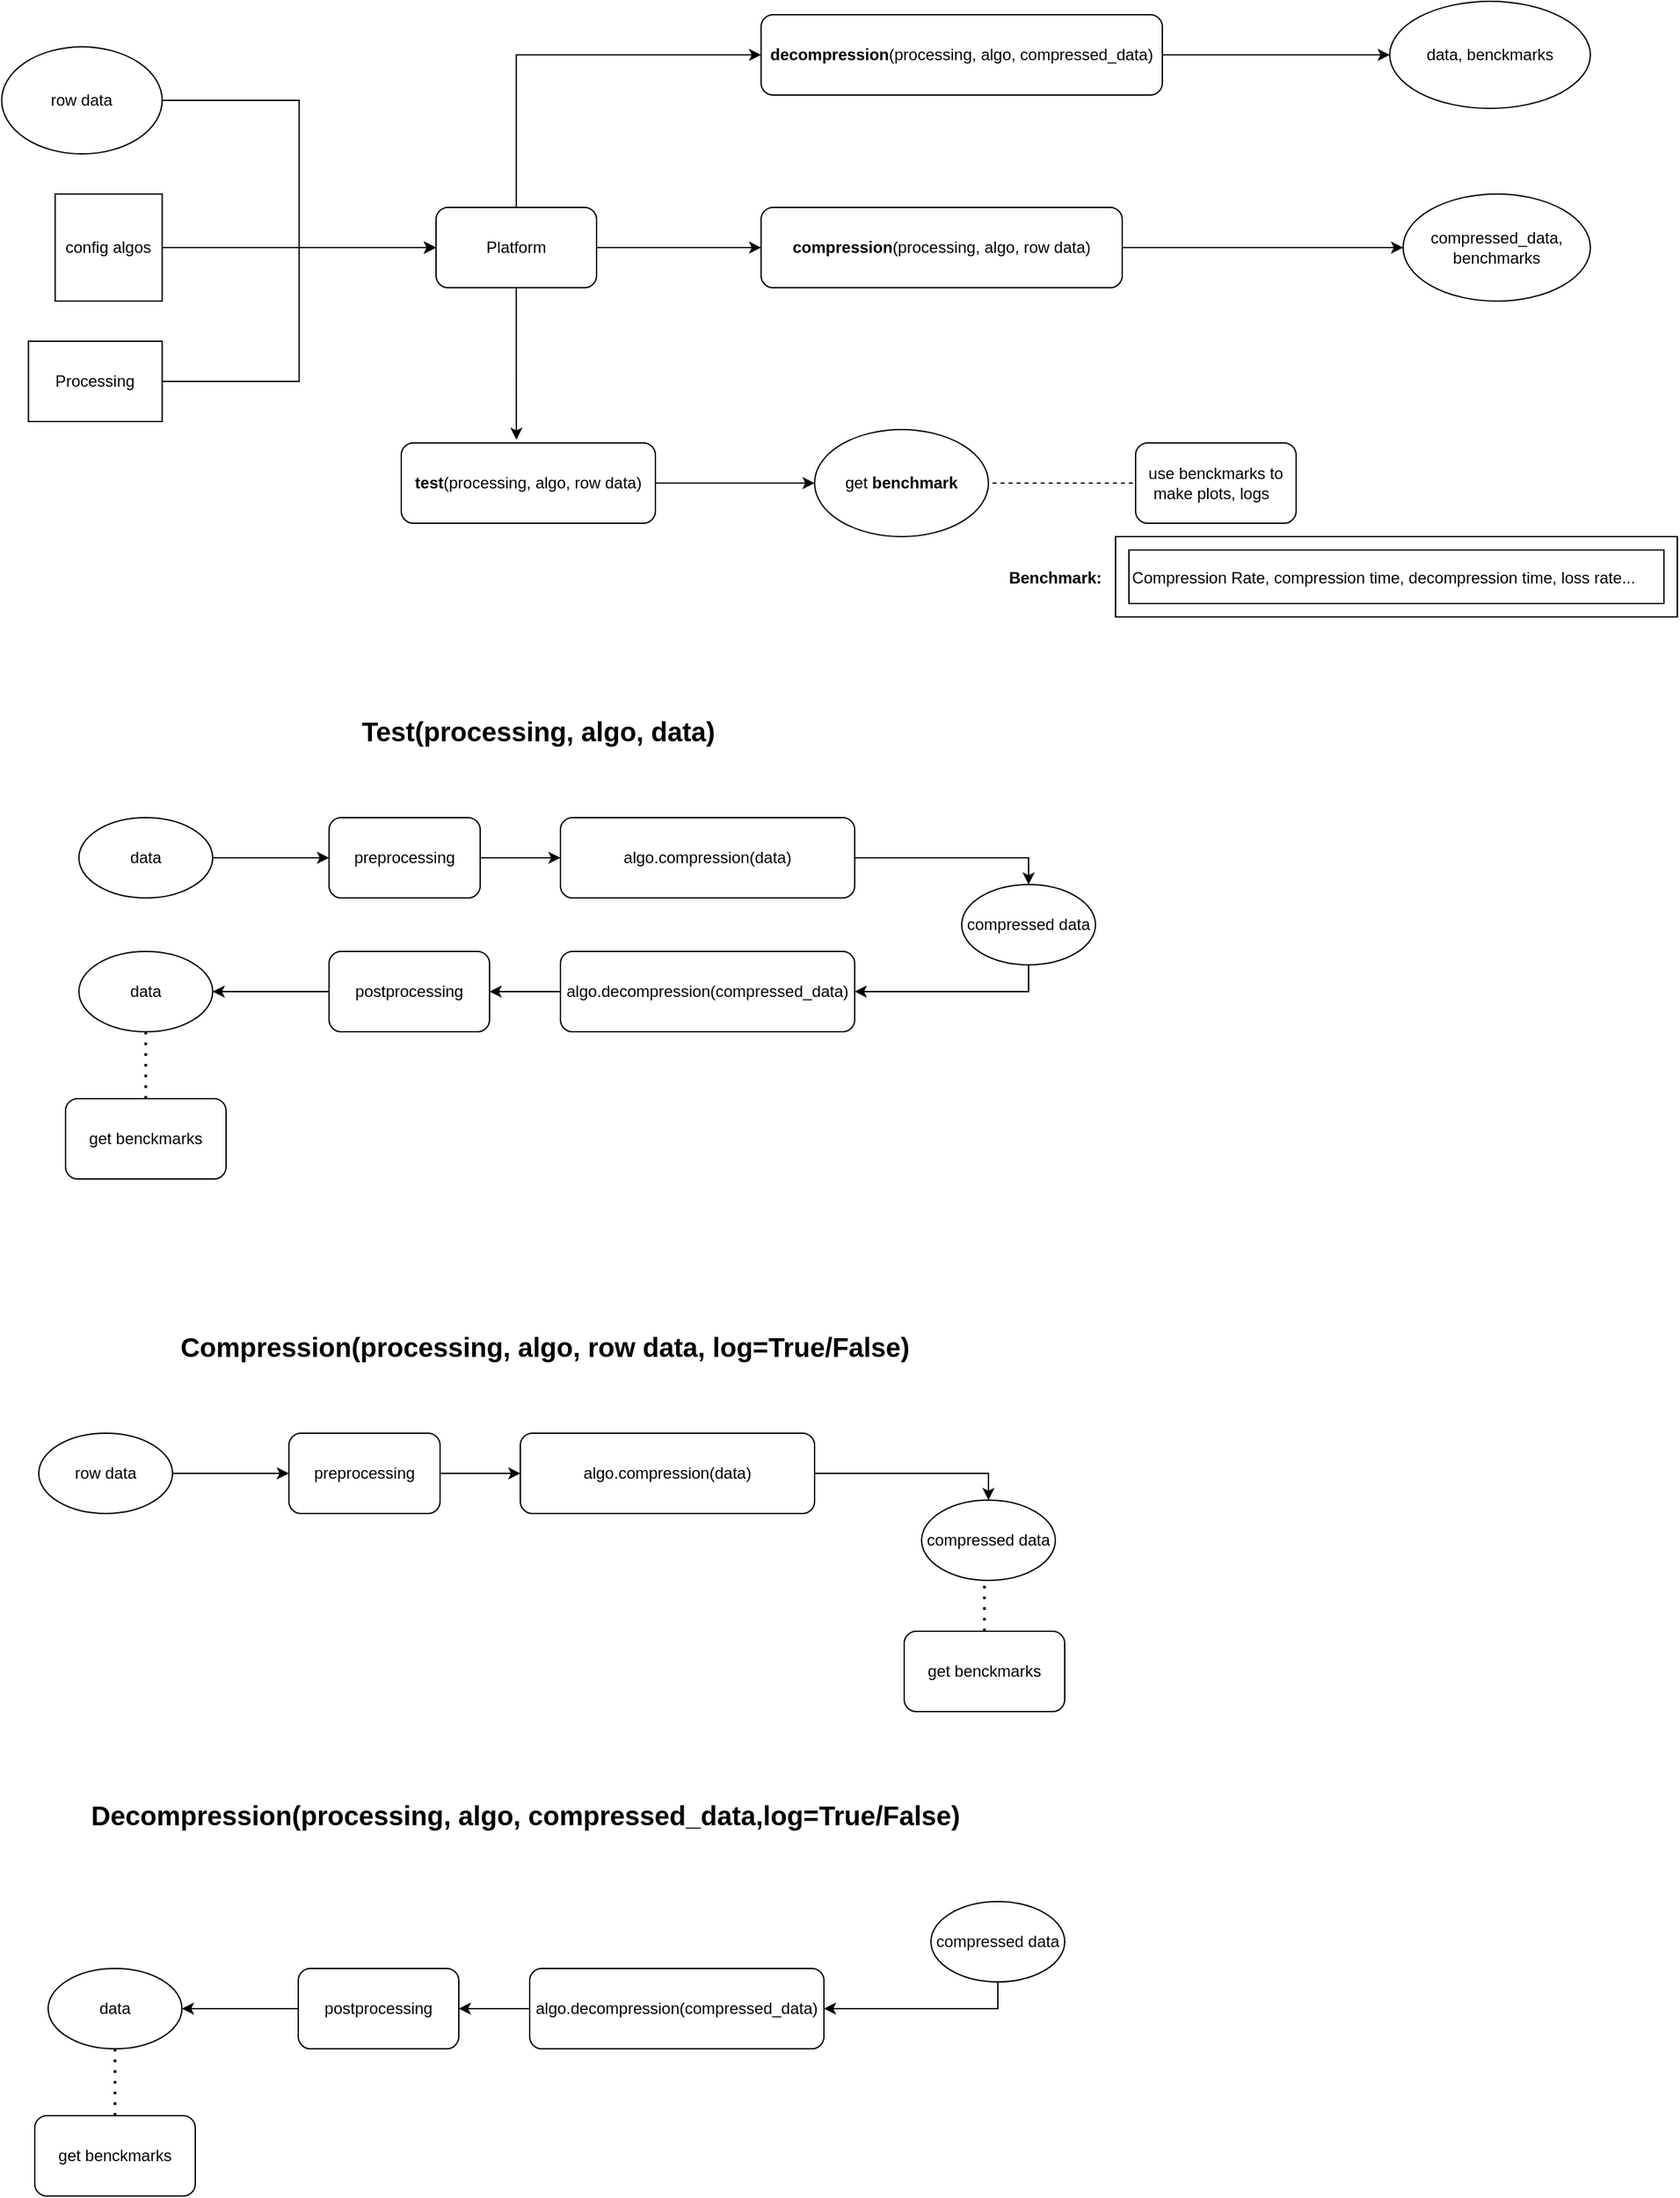 <mxfile version="21.5.2" type="github">
  <diagram id="UDz6CcKp5vvzcTjrNr50" name="Page-1">
    <mxGraphModel dx="1000" dy="1684" grid="1" gridSize="10" guides="1" tooltips="1" connect="1" arrows="1" fold="1" page="1" pageScale="1" pageWidth="827" pageHeight="1169" math="0" shadow="0">
      <root>
        <mxCell id="0" />
        <mxCell id="1" parent="0" />
        <mxCell id="F3K8eyjBg7AJ-sS8ZIL0-3" style="edgeStyle=orthogonalEdgeStyle;rounded=0;orthogonalLoop=1;jettySize=auto;html=1;exitX=0.5;exitY=1;exitDx=0;exitDy=0;entryX=0.453;entryY=-0.04;entryDx=0;entryDy=0;entryPerimeter=0;" parent="1" source="F3K8eyjBg7AJ-sS8ZIL0-1" target="ZPh97H9B8s04hcJ3Fn8W-2" edge="1">
          <mxGeometry relative="1" as="geometry">
            <mxPoint x="417" y="230.0" as="targetPoint" />
          </mxGeometry>
        </mxCell>
        <mxCell id="hTVvLyft6rMGYpKhxL-7-19" value="" style="edgeStyle=orthogonalEdgeStyle;rounded=0;orthogonalLoop=1;jettySize=auto;html=1;" edge="1" parent="1" source="F3K8eyjBg7AJ-sS8ZIL0-1" target="hTVvLyft6rMGYpKhxL-7-18">
          <mxGeometry relative="1" as="geometry" />
        </mxCell>
        <mxCell id="hTVvLyft6rMGYpKhxL-7-21" style="edgeStyle=orthogonalEdgeStyle;rounded=0;orthogonalLoop=1;jettySize=auto;html=1;exitX=0.5;exitY=0;exitDx=0;exitDy=0;entryX=0;entryY=0.5;entryDx=0;entryDy=0;" edge="1" parent="1" source="F3K8eyjBg7AJ-sS8ZIL0-1" target="hTVvLyft6rMGYpKhxL-7-20">
          <mxGeometry relative="1" as="geometry" />
        </mxCell>
        <mxCell id="F3K8eyjBg7AJ-sS8ZIL0-1" value="Platform" style="rounded=1;whiteSpace=wrap;html=1;" parent="1" vertex="1">
          <mxGeometry x="357" y="64" width="120" height="60" as="geometry" />
        </mxCell>
        <mxCell id="ZPh97H9B8s04hcJ3Fn8W-10" value="" style="edgeStyle=orthogonalEdgeStyle;rounded=0;orthogonalLoop=1;jettySize=auto;html=1;" parent="1" source="ZPh97H9B8s04hcJ3Fn8W-2" edge="1">
          <mxGeometry relative="1" as="geometry">
            <mxPoint x="640" y="270" as="targetPoint" />
          </mxGeometry>
        </mxCell>
        <mxCell id="ZPh97H9B8s04hcJ3Fn8W-2" value="&lt;b&gt;test&lt;/b&gt;(processing, algo, row data)" style="whiteSpace=wrap;html=1;rounded=1;" parent="1" vertex="1">
          <mxGeometry x="331" y="240" width="190" height="60" as="geometry" />
        </mxCell>
        <mxCell id="hTVvLyft6rMGYpKhxL-7-52" style="edgeStyle=orthogonalEdgeStyle;rounded=0;orthogonalLoop=1;jettySize=auto;html=1;exitX=1;exitY=0.5;exitDx=0;exitDy=0;entryX=0;entryY=0.5;entryDx=0;entryDy=0;" edge="1" parent="1" source="ZPh97H9B8s04hcJ3Fn8W-4" target="F3K8eyjBg7AJ-sS8ZIL0-1">
          <mxGeometry relative="1" as="geometry" />
        </mxCell>
        <mxCell id="ZPh97H9B8s04hcJ3Fn8W-4" value="row data" style="ellipse;whiteSpace=wrap;html=1;" parent="1" vertex="1">
          <mxGeometry x="32.25" y="-56" width="120" height="80" as="geometry" />
        </mxCell>
        <mxCell id="ZPh97H9B8s04hcJ3Fn8W-6" style="edgeStyle=orthogonalEdgeStyle;rounded=0;orthogonalLoop=1;jettySize=auto;html=1;exitX=1;exitY=0.5;exitDx=0;exitDy=0;entryX=0;entryY=0.5;entryDx=0;entryDy=0;" parent="1" source="ZPh97H9B8s04hcJ3Fn8W-5" target="F3K8eyjBg7AJ-sS8ZIL0-1" edge="1">
          <mxGeometry relative="1" as="geometry" />
        </mxCell>
        <mxCell id="ZPh97H9B8s04hcJ3Fn8W-5" value="config algos" style="whiteSpace=wrap;html=1;aspect=fixed;" parent="1" vertex="1">
          <mxGeometry x="72.25" y="54" width="80" height="80" as="geometry" />
        </mxCell>
        <mxCell id="ZPh97H9B8s04hcJ3Fn8W-11" value="&lt;b&gt;Benchmark:&lt;/b&gt;" style="text;html=1;strokeColor=none;fillColor=none;align=center;verticalAlign=middle;whiteSpace=wrap;rounded=0;" parent="1" vertex="1">
          <mxGeometry x="770" y="326" width="100" height="30" as="geometry" />
        </mxCell>
        <mxCell id="ZPh97H9B8s04hcJ3Fn8W-12" value="" style="verticalLabelPosition=bottom;verticalAlign=top;html=1;shape=mxgraph.basic.frame;dx=10;" parent="1" vertex="1">
          <mxGeometry x="865" y="310" width="420" height="60" as="geometry" />
        </mxCell>
        <mxCell id="ZPh97H9B8s04hcJ3Fn8W-13" value="&amp;nbsp; &amp;nbsp;Compression Rate, compression time, decompression time, loss rate..." style="text;html=1;align=center;verticalAlign=middle;resizable=0;points=[];autosize=1;strokeColor=none;fillColor=none;" parent="1" vertex="1">
          <mxGeometry x="855" y="326" width="410" height="30" as="geometry" />
        </mxCell>
        <mxCell id="ZPh97H9B8s04hcJ3Fn8W-14" value="" style="endArrow=none;dashed=1;html=1;rounded=0;entryX=1;entryY=0.5;entryDx=0;entryDy=0;" parent="1" edge="1">
          <mxGeometry width="50" height="50" relative="1" as="geometry">
            <mxPoint x="890" y="270" as="sourcePoint" />
            <mxPoint x="770" y="270" as="targetPoint" />
          </mxGeometry>
        </mxCell>
        <mxCell id="ZPh97H9B8s04hcJ3Fn8W-16" value="use benckmarks to make plots, logs&amp;nbsp;&amp;nbsp;" style="rounded=1;whiteSpace=wrap;html=1;" parent="1" vertex="1">
          <mxGeometry x="880" y="240" width="120" height="60" as="geometry" />
        </mxCell>
        <mxCell id="ZPh97H9B8s04hcJ3Fn8W-21" value="" style="edgeStyle=orthogonalEdgeStyle;rounded=0;orthogonalLoop=1;jettySize=auto;html=1;entryX=0.5;entryY=0;entryDx=0;entryDy=0;" parent="1" source="ZPh97H9B8s04hcJ3Fn8W-19" target="hTVvLyft6rMGYpKhxL-7-10" edge="1">
          <mxGeometry relative="1" as="geometry">
            <mxPoint x="820" y="570.0" as="targetPoint" />
          </mxGeometry>
        </mxCell>
        <mxCell id="ZPh97H9B8s04hcJ3Fn8W-19" value="algo.compression(data)" style="rounded=1;whiteSpace=wrap;html=1;" parent="1" vertex="1">
          <mxGeometry x="450" y="520" width="220" height="60" as="geometry" />
        </mxCell>
        <mxCell id="hTVvLyft6rMGYpKhxL-7-7" value="" style="edgeStyle=orthogonalEdgeStyle;rounded=0;orthogonalLoop=1;jettySize=auto;html=1;" edge="1" parent="1" source="ZPh97H9B8s04hcJ3Fn8W-22" target="hTVvLyft6rMGYpKhxL-7-5">
          <mxGeometry relative="1" as="geometry" />
        </mxCell>
        <mxCell id="ZPh97H9B8s04hcJ3Fn8W-22" value="algo.decompression(compressed_data)" style="whiteSpace=wrap;html=1;rounded=1;" parent="1" vertex="1">
          <mxGeometry x="450" y="620" width="220" height="60" as="geometry" />
        </mxCell>
        <mxCell id="hTVvLyft6rMGYpKhxL-7-4" value="" style="edgeStyle=orthogonalEdgeStyle;rounded=0;orthogonalLoop=1;jettySize=auto;html=1;" edge="1" parent="1" source="hTVvLyft6rMGYpKhxL-7-1" target="hTVvLyft6rMGYpKhxL-7-2">
          <mxGeometry relative="1" as="geometry" />
        </mxCell>
        <mxCell id="hTVvLyft6rMGYpKhxL-7-1" value="data" style="ellipse;whiteSpace=wrap;html=1;" vertex="1" parent="1">
          <mxGeometry x="90" y="520" width="100" height="60" as="geometry" />
        </mxCell>
        <mxCell id="hTVvLyft6rMGYpKhxL-7-3" value="" style="edgeStyle=orthogonalEdgeStyle;rounded=0;orthogonalLoop=1;jettySize=auto;html=1;" edge="1" parent="1" source="hTVvLyft6rMGYpKhxL-7-2" target="ZPh97H9B8s04hcJ3Fn8W-19">
          <mxGeometry relative="1" as="geometry" />
        </mxCell>
        <mxCell id="hTVvLyft6rMGYpKhxL-7-2" value="preprocessing" style="rounded=1;whiteSpace=wrap;html=1;" vertex="1" parent="1">
          <mxGeometry x="277" y="520" width="113" height="60" as="geometry" />
        </mxCell>
        <mxCell id="hTVvLyft6rMGYpKhxL-7-6" value="" style="edgeStyle=orthogonalEdgeStyle;rounded=0;orthogonalLoop=1;jettySize=auto;html=1;" edge="1" parent="1" source="hTVvLyft6rMGYpKhxL-7-5">
          <mxGeometry relative="1" as="geometry">
            <mxPoint x="190" y="650.0" as="targetPoint" />
          </mxGeometry>
        </mxCell>
        <mxCell id="hTVvLyft6rMGYpKhxL-7-5" value="postprocessing" style="rounded=1;whiteSpace=wrap;html=1;" vertex="1" parent="1">
          <mxGeometry x="277" y="620" width="120" height="60" as="geometry" />
        </mxCell>
        <mxCell id="hTVvLyft6rMGYpKhxL-7-9" value="data" style="ellipse;whiteSpace=wrap;html=1;" vertex="1" parent="1">
          <mxGeometry x="90" y="620" width="100" height="60" as="geometry" />
        </mxCell>
        <mxCell id="hTVvLyft6rMGYpKhxL-7-11" style="edgeStyle=orthogonalEdgeStyle;rounded=0;orthogonalLoop=1;jettySize=auto;html=1;exitX=0.5;exitY=1;exitDx=0;exitDy=0;entryX=1;entryY=0.5;entryDx=0;entryDy=0;" edge="1" parent="1" source="hTVvLyft6rMGYpKhxL-7-10" target="ZPh97H9B8s04hcJ3Fn8W-22">
          <mxGeometry relative="1" as="geometry" />
        </mxCell>
        <mxCell id="hTVvLyft6rMGYpKhxL-7-10" value="compressed data" style="ellipse;whiteSpace=wrap;html=1;" vertex="1" parent="1">
          <mxGeometry x="750" y="570" width="100" height="60" as="geometry" />
        </mxCell>
        <mxCell id="hTVvLyft6rMGYpKhxL-7-13" value="&lt;b&gt;&lt;font style=&quot;font-size: 20px;&quot;&gt;Test(processing, algo, data)&lt;/font&gt;&lt;/b&gt;" style="text;html=1;strokeColor=none;fillColor=none;align=center;verticalAlign=middle;whiteSpace=wrap;rounded=0;" vertex="1" parent="1">
          <mxGeometry x="277" y="420" width="313" height="70" as="geometry" />
        </mxCell>
        <mxCell id="hTVvLyft6rMGYpKhxL-7-14" value="" style="endArrow=none;dashed=1;html=1;dashPattern=1 3;strokeWidth=2;rounded=0;entryX=0.5;entryY=1;entryDx=0;entryDy=0;exitX=0.5;exitY=0;exitDx=0;exitDy=0;" edge="1" parent="1" source="hTVvLyft6rMGYpKhxL-7-15" target="hTVvLyft6rMGYpKhxL-7-9">
          <mxGeometry width="50" height="50" relative="1" as="geometry">
            <mxPoint x="140" y="750" as="sourcePoint" />
            <mxPoint x="180" y="700" as="targetPoint" />
          </mxGeometry>
        </mxCell>
        <mxCell id="hTVvLyft6rMGYpKhxL-7-15" value="get benckmarks" style="rounded=1;whiteSpace=wrap;html=1;" vertex="1" parent="1">
          <mxGeometry x="80" y="730" width="120" height="60" as="geometry" />
        </mxCell>
        <mxCell id="hTVvLyft6rMGYpKhxL-7-17" style="edgeStyle=orthogonalEdgeStyle;rounded=0;orthogonalLoop=1;jettySize=auto;html=1;entryX=0;entryY=0.5;entryDx=0;entryDy=0;" edge="1" parent="1" source="hTVvLyft6rMGYpKhxL-7-16" target="F3K8eyjBg7AJ-sS8ZIL0-1">
          <mxGeometry relative="1" as="geometry" />
        </mxCell>
        <mxCell id="hTVvLyft6rMGYpKhxL-7-16" value="Processing" style="rounded=0;whiteSpace=wrap;html=1;" vertex="1" parent="1">
          <mxGeometry x="52.25" y="164" width="100" height="60" as="geometry" />
        </mxCell>
        <mxCell id="hTVvLyft6rMGYpKhxL-7-48" value="" style="edgeStyle=orthogonalEdgeStyle;rounded=0;orthogonalLoop=1;jettySize=auto;html=1;" edge="1" parent="1" source="hTVvLyft6rMGYpKhxL-7-18" target="hTVvLyft6rMGYpKhxL-7-47">
          <mxGeometry relative="1" as="geometry" />
        </mxCell>
        <mxCell id="hTVvLyft6rMGYpKhxL-7-18" value="&lt;b&gt;compression&lt;/b&gt;(processing, algo, row data)" style="rounded=1;whiteSpace=wrap;html=1;" vertex="1" parent="1">
          <mxGeometry x="600" y="64" width="270" height="60" as="geometry" />
        </mxCell>
        <mxCell id="hTVvLyft6rMGYpKhxL-7-46" value="" style="edgeStyle=orthogonalEdgeStyle;rounded=0;orthogonalLoop=1;jettySize=auto;html=1;" edge="1" parent="1" source="hTVvLyft6rMGYpKhxL-7-20" target="hTVvLyft6rMGYpKhxL-7-45">
          <mxGeometry relative="1" as="geometry" />
        </mxCell>
        <mxCell id="hTVvLyft6rMGYpKhxL-7-20" value="&lt;b style=&quot;border-color: var(--border-color);&quot;&gt;decompression&lt;/b&gt;(processing, algo, compressed_data)" style="rounded=1;whiteSpace=wrap;html=1;" vertex="1" parent="1">
          <mxGeometry x="600" y="-80" width="300" height="60" as="geometry" />
        </mxCell>
        <mxCell id="hTVvLyft6rMGYpKhxL-7-22" value="" style="edgeStyle=orthogonalEdgeStyle;rounded=0;orthogonalLoop=1;jettySize=auto;html=1;entryX=0.5;entryY=0;entryDx=0;entryDy=0;" edge="1" parent="1" source="hTVvLyft6rMGYpKhxL-7-23" target="hTVvLyft6rMGYpKhxL-7-28">
          <mxGeometry relative="1" as="geometry">
            <mxPoint x="790" y="1030" as="targetPoint" />
          </mxGeometry>
        </mxCell>
        <mxCell id="hTVvLyft6rMGYpKhxL-7-23" value="algo.compression(data)" style="rounded=1;whiteSpace=wrap;html=1;" vertex="1" parent="1">
          <mxGeometry x="420" y="980" width="220" height="60" as="geometry" />
        </mxCell>
        <mxCell id="hTVvLyft6rMGYpKhxL-7-24" value="" style="edgeStyle=orthogonalEdgeStyle;rounded=0;orthogonalLoop=1;jettySize=auto;html=1;" edge="1" parent="1" source="hTVvLyft6rMGYpKhxL-7-25" target="hTVvLyft6rMGYpKhxL-7-27">
          <mxGeometry relative="1" as="geometry" />
        </mxCell>
        <mxCell id="hTVvLyft6rMGYpKhxL-7-25" value="row data" style="ellipse;whiteSpace=wrap;html=1;" vertex="1" parent="1">
          <mxGeometry x="60" y="980" width="100" height="60" as="geometry" />
        </mxCell>
        <mxCell id="hTVvLyft6rMGYpKhxL-7-26" value="" style="edgeStyle=orthogonalEdgeStyle;rounded=0;orthogonalLoop=1;jettySize=auto;html=1;" edge="1" parent="1" source="hTVvLyft6rMGYpKhxL-7-27" target="hTVvLyft6rMGYpKhxL-7-23">
          <mxGeometry relative="1" as="geometry" />
        </mxCell>
        <mxCell id="hTVvLyft6rMGYpKhxL-7-27" value="preprocessing" style="rounded=1;whiteSpace=wrap;html=1;" vertex="1" parent="1">
          <mxGeometry x="247" y="980" width="113" height="60" as="geometry" />
        </mxCell>
        <mxCell id="hTVvLyft6rMGYpKhxL-7-28" value="compressed data" style="ellipse;whiteSpace=wrap;html=1;" vertex="1" parent="1">
          <mxGeometry x="720" y="1030" width="100" height="60" as="geometry" />
        </mxCell>
        <mxCell id="hTVvLyft6rMGYpKhxL-7-29" value="&lt;b&gt;&lt;font style=&quot;font-size: 20px;&quot;&gt;Compression(processing, algo, row data, log=True/False)&lt;/font&gt;&lt;/b&gt;" style="text;html=1;strokeColor=none;fillColor=none;align=center;verticalAlign=middle;whiteSpace=wrap;rounded=0;" vertex="1" parent="1">
          <mxGeometry x="147" y="880" width="583" height="70" as="geometry" />
        </mxCell>
        <mxCell id="hTVvLyft6rMGYpKhxL-7-30" value="" style="edgeStyle=orthogonalEdgeStyle;rounded=0;orthogonalLoop=1;jettySize=auto;html=1;" edge="1" parent="1" source="hTVvLyft6rMGYpKhxL-7-31" target="hTVvLyft6rMGYpKhxL-7-33">
          <mxGeometry relative="1" as="geometry" />
        </mxCell>
        <mxCell id="hTVvLyft6rMGYpKhxL-7-31" value="algo.decompression(compressed_data)" style="whiteSpace=wrap;html=1;rounded=1;" vertex="1" parent="1">
          <mxGeometry x="427" y="1380" width="220" height="60" as="geometry" />
        </mxCell>
        <mxCell id="hTVvLyft6rMGYpKhxL-7-32" value="" style="edgeStyle=orthogonalEdgeStyle;rounded=0;orthogonalLoop=1;jettySize=auto;html=1;" edge="1" parent="1" source="hTVvLyft6rMGYpKhxL-7-33">
          <mxGeometry relative="1" as="geometry">
            <mxPoint x="167" y="1410" as="targetPoint" />
          </mxGeometry>
        </mxCell>
        <mxCell id="hTVvLyft6rMGYpKhxL-7-33" value="postprocessing" style="rounded=1;whiteSpace=wrap;html=1;" vertex="1" parent="1">
          <mxGeometry x="254" y="1380" width="120" height="60" as="geometry" />
        </mxCell>
        <mxCell id="hTVvLyft6rMGYpKhxL-7-34" value="data" style="ellipse;whiteSpace=wrap;html=1;" vertex="1" parent="1">
          <mxGeometry x="67" y="1380" width="100" height="60" as="geometry" />
        </mxCell>
        <mxCell id="hTVvLyft6rMGYpKhxL-7-35" style="edgeStyle=orthogonalEdgeStyle;rounded=0;orthogonalLoop=1;jettySize=auto;html=1;exitX=0.5;exitY=1;exitDx=0;exitDy=0;entryX=1;entryY=0.5;entryDx=0;entryDy=0;" edge="1" parent="1" source="hTVvLyft6rMGYpKhxL-7-36" target="hTVvLyft6rMGYpKhxL-7-31">
          <mxGeometry relative="1" as="geometry" />
        </mxCell>
        <mxCell id="hTVvLyft6rMGYpKhxL-7-36" value="compressed data" style="ellipse;whiteSpace=wrap;html=1;" vertex="1" parent="1">
          <mxGeometry x="727" y="1330" width="100" height="60" as="geometry" />
        </mxCell>
        <mxCell id="hTVvLyft6rMGYpKhxL-7-44" value="&lt;b&gt;&lt;font style=&quot;font-size: 20px;&quot;&gt;Decompression(processing, algo, compressed_data,&lt;/font&gt;&lt;/b&gt;&lt;b style=&quot;border-color: var(--border-color);&quot;&gt;&lt;font style=&quot;border-color: var(--border-color); font-size: 20px;&quot;&gt;log=True/False&lt;/font&gt;&lt;/b&gt;&lt;b&gt;&lt;font style=&quot;font-size: 20px;&quot;&gt;)&lt;/font&gt;&lt;/b&gt;" style="text;html=1;strokeColor=none;fillColor=none;align=center;verticalAlign=middle;whiteSpace=wrap;rounded=0;" vertex="1" parent="1">
          <mxGeometry x="90" y="1230" width="668" height="70" as="geometry" />
        </mxCell>
        <mxCell id="hTVvLyft6rMGYpKhxL-7-45" value="data, benckmarks" style="ellipse;whiteSpace=wrap;html=1;rounded=1;" vertex="1" parent="1">
          <mxGeometry x="1070" y="-90" width="150" height="80" as="geometry" />
        </mxCell>
        <mxCell id="hTVvLyft6rMGYpKhxL-7-47" value="compressed_data,&lt;br&gt;benchmarks" style="ellipse;whiteSpace=wrap;html=1;rounded=1;" vertex="1" parent="1">
          <mxGeometry x="1080" y="54" width="140" height="80" as="geometry" />
        </mxCell>
        <mxCell id="hTVvLyft6rMGYpKhxL-7-53" value="" style="endArrow=none;dashed=1;html=1;dashPattern=1 3;strokeWidth=2;rounded=0;entryX=0.5;entryY=1;entryDx=0;entryDy=0;exitX=0.5;exitY=0;exitDx=0;exitDy=0;" edge="1" parent="1" source="hTVvLyft6rMGYpKhxL-7-54">
          <mxGeometry width="50" height="50" relative="1" as="geometry">
            <mxPoint x="767" y="1160" as="sourcePoint" />
            <mxPoint x="767" y="1090" as="targetPoint" />
          </mxGeometry>
        </mxCell>
        <mxCell id="hTVvLyft6rMGYpKhxL-7-54" value="get benckmarks" style="rounded=1;whiteSpace=wrap;html=1;" vertex="1" parent="1">
          <mxGeometry x="707" y="1128" width="120" height="60" as="geometry" />
        </mxCell>
        <mxCell id="hTVvLyft6rMGYpKhxL-7-55" value="" style="endArrow=none;dashed=1;html=1;dashPattern=1 3;strokeWidth=2;rounded=0;entryX=0.5;entryY=1;entryDx=0;entryDy=0;exitX=0.5;exitY=0;exitDx=0;exitDy=0;" edge="1" parent="1" source="hTVvLyft6rMGYpKhxL-7-56">
          <mxGeometry width="50" height="50" relative="1" as="geometry">
            <mxPoint x="117" y="1510" as="sourcePoint" />
            <mxPoint x="117" y="1440" as="targetPoint" />
          </mxGeometry>
        </mxCell>
        <mxCell id="hTVvLyft6rMGYpKhxL-7-56" value="get benckmarks" style="rounded=1;whiteSpace=wrap;html=1;" vertex="1" parent="1">
          <mxGeometry x="57" y="1490" width="120" height="60" as="geometry" />
        </mxCell>
        <mxCell id="hTVvLyft6rMGYpKhxL-7-57" value="get&amp;nbsp;&lt;b style=&quot;border-color: var(--border-color);&quot;&gt;benchmark&lt;/b&gt;" style="ellipse;whiteSpace=wrap;html=1;" vertex="1" parent="1">
          <mxGeometry x="640" y="230" width="130" height="80" as="geometry" />
        </mxCell>
      </root>
    </mxGraphModel>
  </diagram>
</mxfile>

